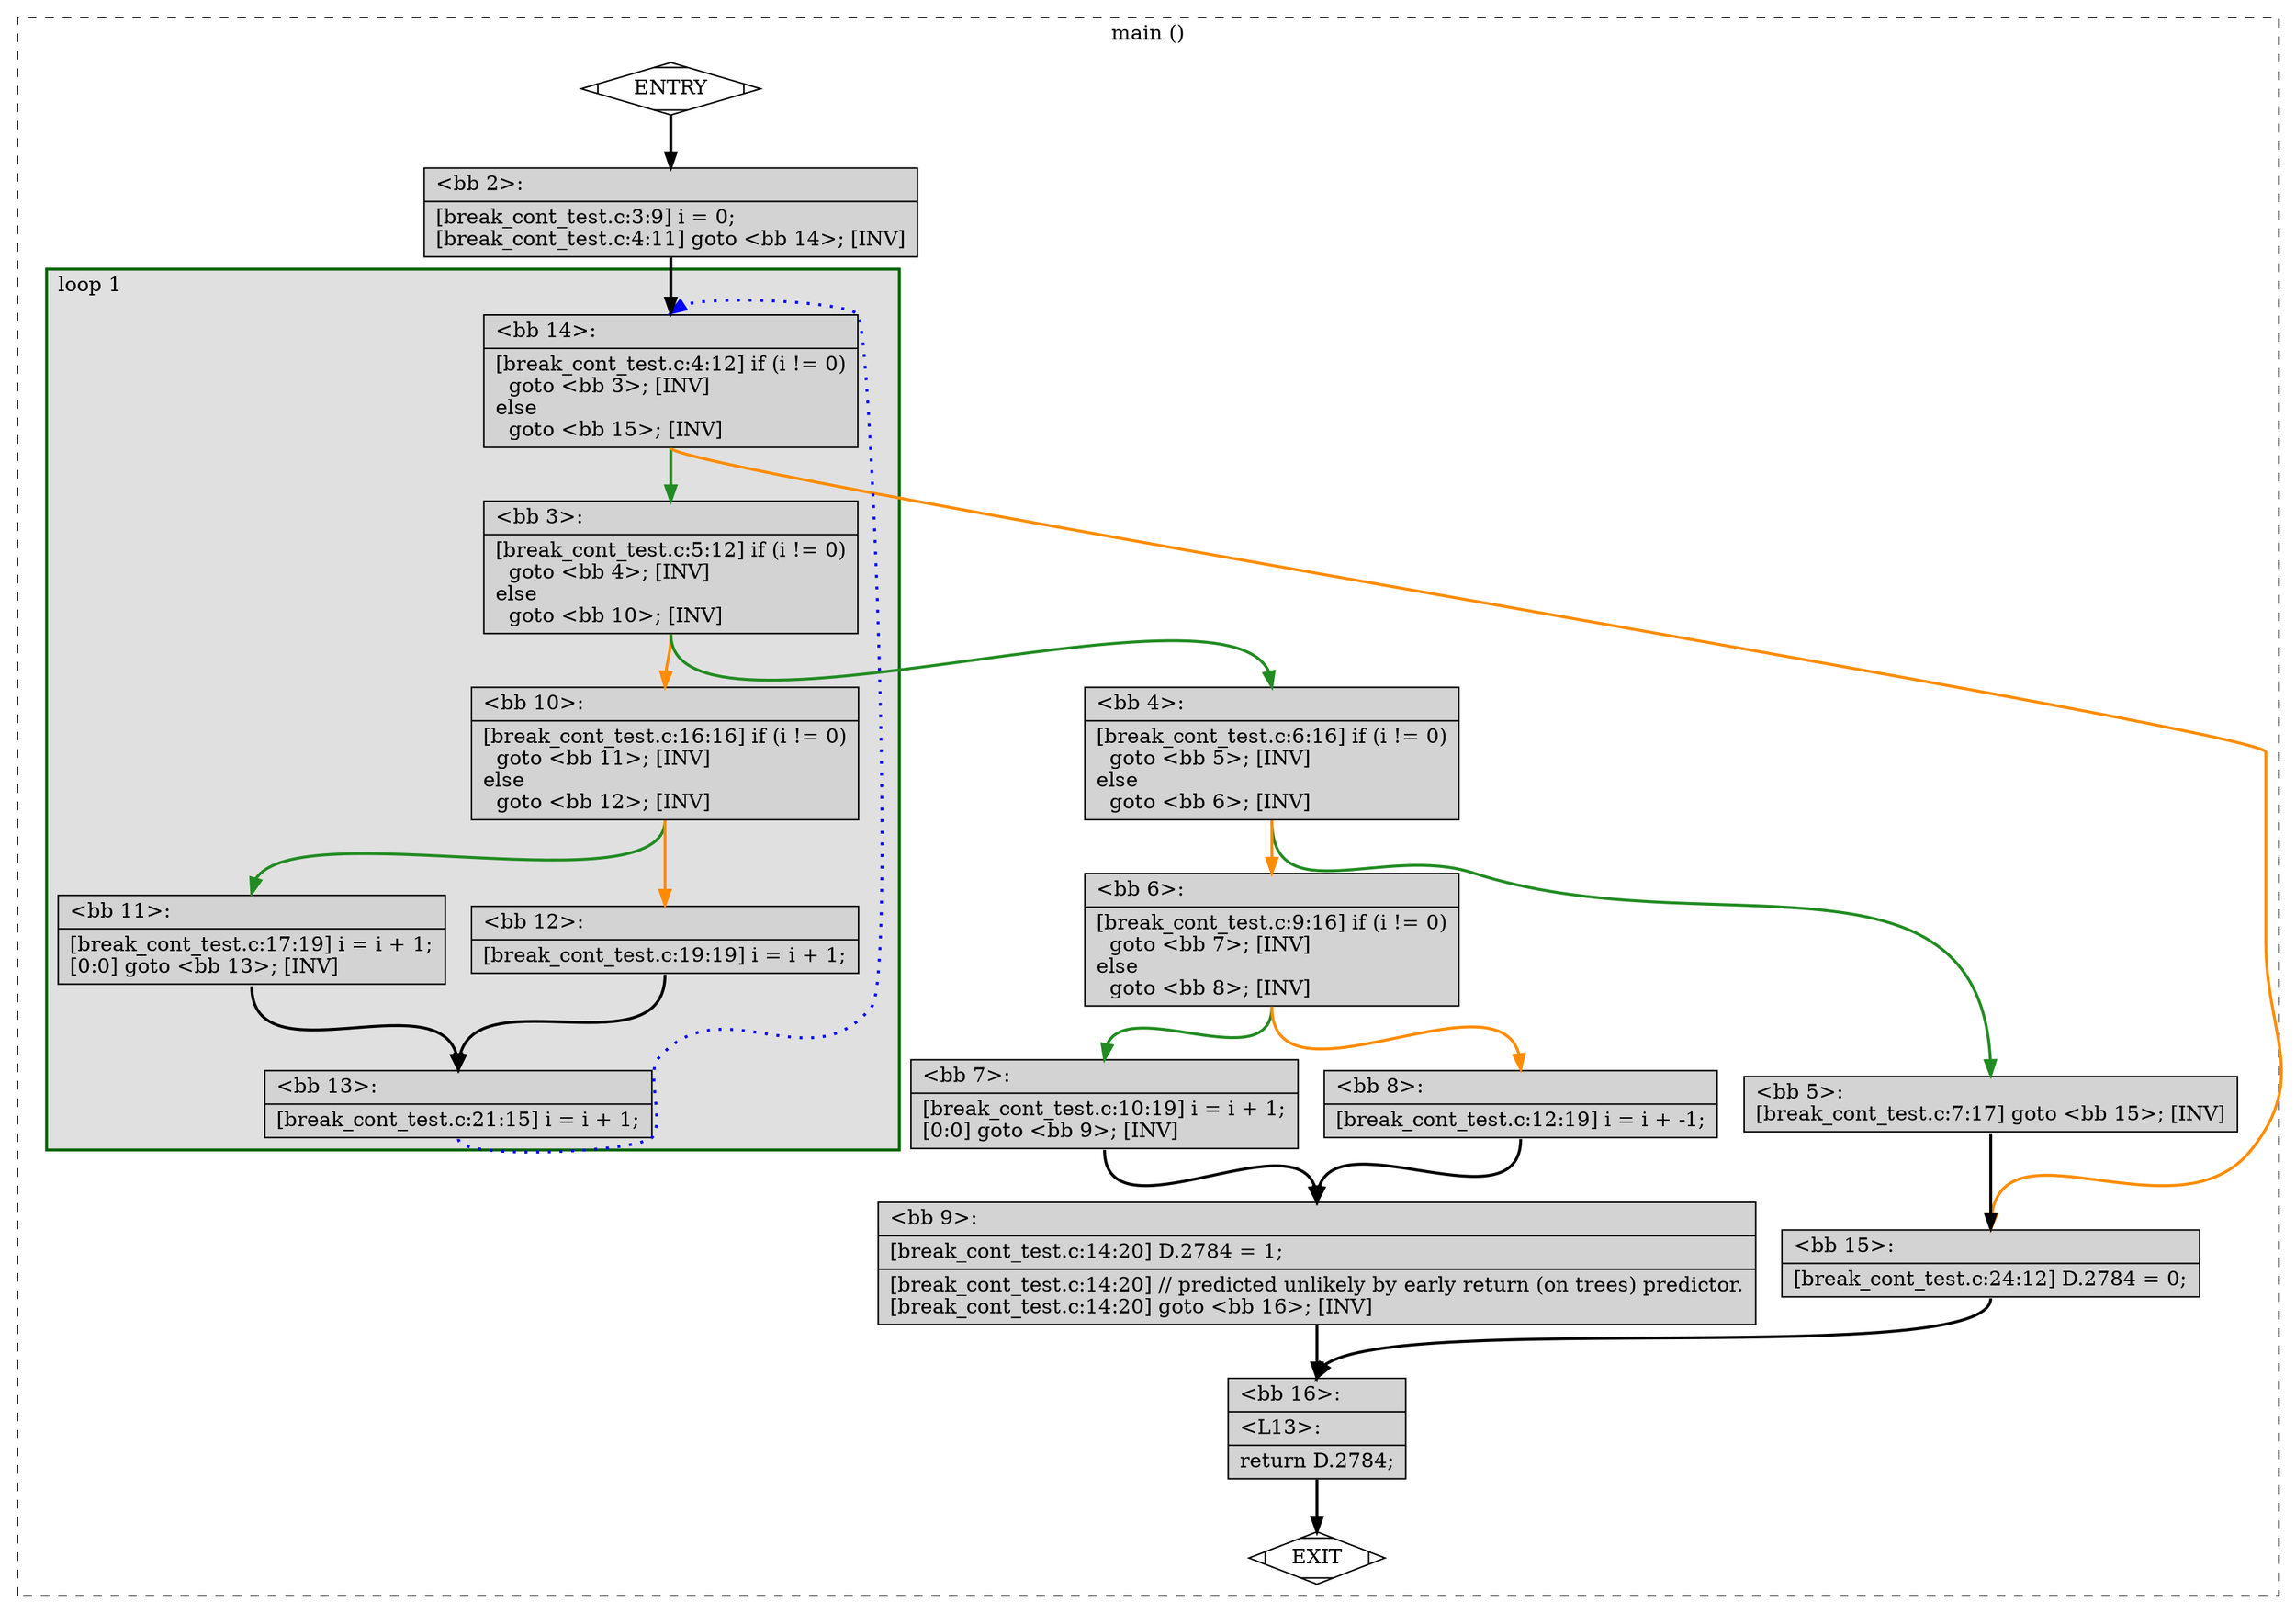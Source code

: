 digraph "a-break_cont_test.c.015t.cfg" {
overlap=false;
subgraph "cluster_main" {
	style="dashed";
	color="black";
	label="main ()";
	subgraph cluster_0_1 {
	style="filled";
	color="darkgreen";
	fillcolor="grey88";
	label="loop 1";
	labeljust=l;
	penwidth=2;
	fn_0_basic_block_14 [shape=record,style=filled,fillcolor=lightgrey,label="{\<bb\ 14\>:\l\
|[break_cont_test.c:4:12]\ if\ (i\ !=\ 0)\l\
\ \ goto\ \<bb\ 3\>;\ [INV]\l\
else\l\
\ \ goto\ \<bb\ 15\>;\ [INV]\l\
}"];

	fn_0_basic_block_3 [shape=record,style=filled,fillcolor=lightgrey,label="{\<bb\ 3\>:\l\
|[break_cont_test.c:5:12]\ if\ (i\ !=\ 0)\l\
\ \ goto\ \<bb\ 4\>;\ [INV]\l\
else\l\
\ \ goto\ \<bb\ 10\>;\ [INV]\l\
}"];

	fn_0_basic_block_10 [shape=record,style=filled,fillcolor=lightgrey,label="{\<bb\ 10\>:\l\
|[break_cont_test.c:16:16]\ if\ (i\ !=\ 0)\l\
\ \ goto\ \<bb\ 11\>;\ [INV]\l\
else\l\
\ \ goto\ \<bb\ 12\>;\ [INV]\l\
}"];

	fn_0_basic_block_11 [shape=record,style=filled,fillcolor=lightgrey,label="{\<bb\ 11\>:\l\
|[break_cont_test.c:17:19]\ i\ =\ i\ +\ 1;\l\
[0:0]\ goto\ \<bb\ 13\>;\ [INV]\l\
}"];

	fn_0_basic_block_12 [shape=record,style=filled,fillcolor=lightgrey,label="{\<bb\ 12\>:\l\
|[break_cont_test.c:19:19]\ i\ =\ i\ +\ 1;\l\
}"];

	fn_0_basic_block_13 [shape=record,style=filled,fillcolor=lightgrey,label="{\<bb\ 13\>:\l\
|[break_cont_test.c:21:15]\ i\ =\ i\ +\ 1;\l\
}"];

	}
	fn_0_basic_block_0 [shape=Mdiamond,style=filled,fillcolor=white,label="ENTRY"];

	fn_0_basic_block_1 [shape=Mdiamond,style=filled,fillcolor=white,label="EXIT"];

	fn_0_basic_block_2 [shape=record,style=filled,fillcolor=lightgrey,label="{\<bb\ 2\>:\l\
|[break_cont_test.c:3:9]\ i\ =\ 0;\l\
[break_cont_test.c:4:11]\ goto\ \<bb\ 14\>;\ [INV]\l\
}"];

	fn_0_basic_block_4 [shape=record,style=filled,fillcolor=lightgrey,label="{\<bb\ 4\>:\l\
|[break_cont_test.c:6:16]\ if\ (i\ !=\ 0)\l\
\ \ goto\ \<bb\ 5\>;\ [INV]\l\
else\l\
\ \ goto\ \<bb\ 6\>;\ [INV]\l\
}"];

	fn_0_basic_block_5 [shape=record,style=filled,fillcolor=lightgrey,label="{\<bb\ 5\>:\l\
[break_cont_test.c:7:17]\ goto\ \<bb\ 15\>;\ [INV]\l\
}"];

	fn_0_basic_block_6 [shape=record,style=filled,fillcolor=lightgrey,label="{\<bb\ 6\>:\l\
|[break_cont_test.c:9:16]\ if\ (i\ !=\ 0)\l\
\ \ goto\ \<bb\ 7\>;\ [INV]\l\
else\l\
\ \ goto\ \<bb\ 8\>;\ [INV]\l\
}"];

	fn_0_basic_block_7 [shape=record,style=filled,fillcolor=lightgrey,label="{\<bb\ 7\>:\l\
|[break_cont_test.c:10:19]\ i\ =\ i\ +\ 1;\l\
[0:0]\ goto\ \<bb\ 9\>;\ [INV]\l\
}"];

	fn_0_basic_block_8 [shape=record,style=filled,fillcolor=lightgrey,label="{\<bb\ 8\>:\l\
|[break_cont_test.c:12:19]\ i\ =\ i\ +\ -1;\l\
}"];

	fn_0_basic_block_9 [shape=record,style=filled,fillcolor=lightgrey,label="{\<bb\ 9\>:\l\
|[break_cont_test.c:14:20]\ D.2784\ =\ 1;\l\
|[break_cont_test.c:14:20]\ //\ predicted\ unlikely\ by\ early\ return\ (on\ trees)\ predictor.\l\
[break_cont_test.c:14:20]\ goto\ \<bb\ 16\>;\ [INV]\l\
}"];

	fn_0_basic_block_15 [shape=record,style=filled,fillcolor=lightgrey,label="{\<bb\ 15\>:\l\
|[break_cont_test.c:24:12]\ D.2784\ =\ 0;\l\
}"];

	fn_0_basic_block_16 [shape=record,style=filled,fillcolor=lightgrey,label="{\<bb\ 16\>:\l\
|\<L13\>:\l\
|return\ D.2784;\l\
}"];

	fn_0_basic_block_0:s -> fn_0_basic_block_2:n [style="solid,bold",color=black,weight=100,constraint=true];
	fn_0_basic_block_2:s -> fn_0_basic_block_14:n [style="solid,bold",color=black,weight=100,constraint=true];
	fn_0_basic_block_3:s -> fn_0_basic_block_4:n [style="solid,bold",color=forestgreen,weight=10,constraint=true];
	fn_0_basic_block_3:s -> fn_0_basic_block_10:n [style="solid,bold",color=darkorange,weight=10,constraint=true];
	fn_0_basic_block_4:s -> fn_0_basic_block_5:n [style="solid,bold",color=forestgreen,weight=10,constraint=true];
	fn_0_basic_block_4:s -> fn_0_basic_block_6:n [style="solid,bold",color=darkorange,weight=10,constraint=true];
	fn_0_basic_block_5:s -> fn_0_basic_block_15:n [style="solid,bold",color=black,weight=100,constraint=true];
	fn_0_basic_block_6:s -> fn_0_basic_block_7:n [style="solid,bold",color=forestgreen,weight=10,constraint=true];
	fn_0_basic_block_6:s -> fn_0_basic_block_8:n [style="solid,bold",color=darkorange,weight=10,constraint=true];
	fn_0_basic_block_7:s -> fn_0_basic_block_9:n [style="solid,bold",color=black,weight=100,constraint=true];
	fn_0_basic_block_8:s -> fn_0_basic_block_9:n [style="solid,bold",color=black,weight=100,constraint=true];
	fn_0_basic_block_9:s -> fn_0_basic_block_16:n [style="solid,bold",color=black,weight=100,constraint=true];
	fn_0_basic_block_10:s -> fn_0_basic_block_11:n [style="solid,bold",color=forestgreen,weight=10,constraint=true];
	fn_0_basic_block_10:s -> fn_0_basic_block_12:n [style="solid,bold",color=darkorange,weight=10,constraint=true];
	fn_0_basic_block_11:s -> fn_0_basic_block_13:n [style="solid,bold",color=black,weight=100,constraint=true];
	fn_0_basic_block_12:s -> fn_0_basic_block_13:n [style="solid,bold",color=black,weight=100,constraint=true];
	fn_0_basic_block_13:s -> fn_0_basic_block_14:n [style="dotted,bold",color=blue,weight=10,constraint=false];
	fn_0_basic_block_14:s -> fn_0_basic_block_3:n [style="solid,bold",color=forestgreen,weight=10,constraint=true];
	fn_0_basic_block_14:s -> fn_0_basic_block_15:n [style="solid,bold",color=darkorange,weight=10,constraint=true];
	fn_0_basic_block_15:s -> fn_0_basic_block_16:n [style="solid,bold",color=black,weight=100,constraint=true];
	fn_0_basic_block_16:s -> fn_0_basic_block_1:n [style="solid,bold",color=black,weight=10,constraint=true];
	fn_0_basic_block_0:s -> fn_0_basic_block_1:n [style="invis",constraint=true];
}
}
